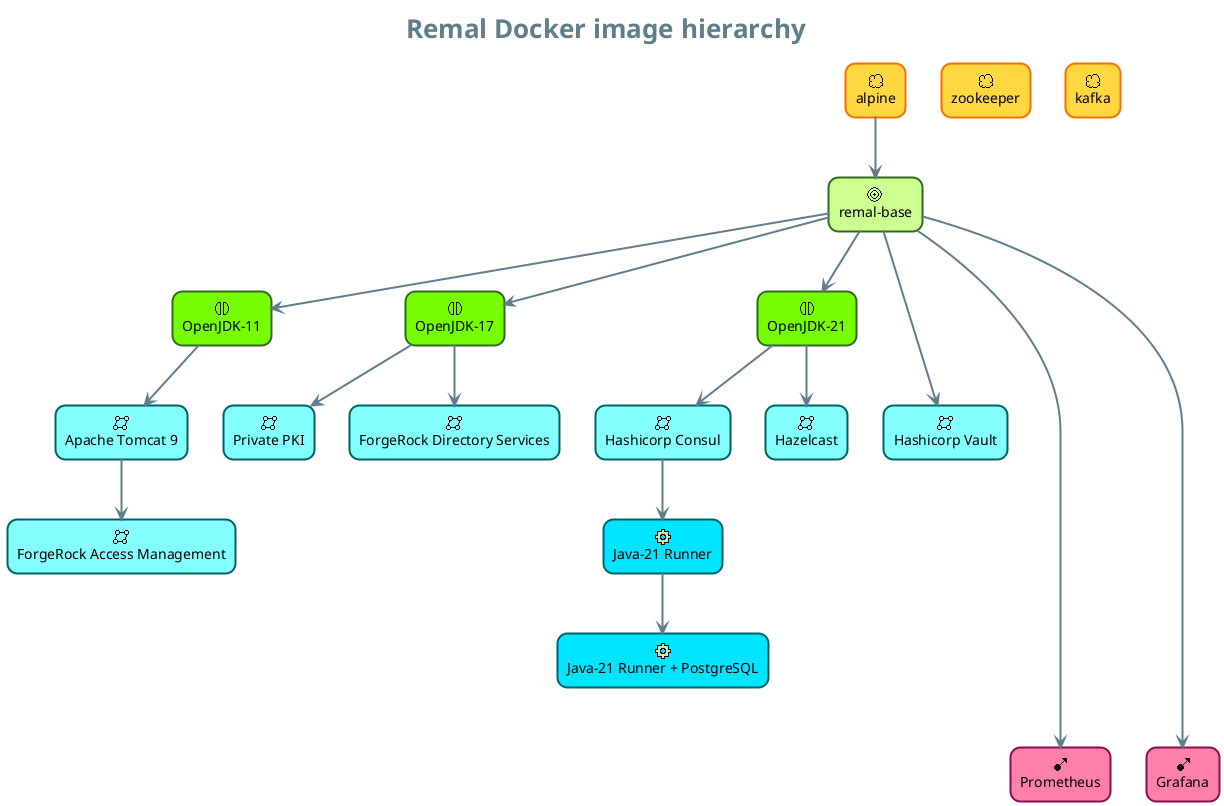 ' ******************************************************************************
' UML PlantUML diagram that shows the Remal Docker container hierarchy.
'
' Since : July 2023
' Author: Arnold Somogyi <arnold.somogyi@gmail.com>
'
' Copyright (c) 2020-2025 Remal Software and Arnold Somogyi All rights reserved
' ******************************************************************************
@startuml

<style>
  .STYLE_EXTERNAL {
    RoundCorner 20
    LineThickness 2
    LineColor #FF6F00
    BackgroundColor #FFD740
  }
  .STYLE_BASE {
    RoundCorner 20
    LineThickness 2
    LineColor #33691E
    BackgroundColor #CCFF90
  }
  .STYLE_CORE {
    RoundCorner 20
    LineThickness 2
    LineColor #33691E
    BackgroundColor #76FF03
  }
  .STYLE_INFRA {
    RoundCorner 20
    LineThickness 2
    LineColor #006064
    BackgroundColor #84FFFF
  }
  .STYLE_APP {
    RoundCorner 20
    LineThickness 2
    LineColor #006064
    BackgroundColor #00E5FF
  }
  .STYLE_MONITOR {
    RoundCorner 20
    LineThickness 2
    LineColor #880E4F
    BackgroundColor #FF80AB
  }
</style>

skinparam ArrowThickness 2
skinparam ArrowColor #607D8B

skinparam titleFontSize 26
skinparam titleFontColor #607D8B
skinparam titleBackgroundColor #FFFFFF
skinparam titleFontStyle bold

title **Remal Docker image hierarchy**

sprite $EXTERNAL_IMAGE jar:archimate/meaning
sprite $BASE_IMAGE     jar:archimate/goal
sprite $CORE_IMAGE     jar:archimate/interaction
sprite $INFRA_IMAGE    jar:archimate/network
sprite $APP_IMAGE      jar:archimate/physical-equipment
sprite $MONITOR_IMAGE  jar:archimate/assignment

rectangle "alpine"                       as alpine          <<$EXTERNAL_IMAGE>> <<STYLE_EXTERNAL>>
rectangle "zookeeper"                    as zookeeper       <<$EXTERNAL_IMAGE>> <<STYLE_EXTERNAL>>
rectangle "kafka"                        as kafka           <<$EXTERNAL_IMAGE>> <<STYLE_EXTERNAL>>
rectangle "remal-base"                   as base            <<$BASE_IMAGE>>     <<STYLE_BASE>>
rectangle "OpenJDK-11"                   as java11          <<$CORE_IMAGE>>     <<STYLE_CORE>>
rectangle "OpenJDK-17"                   as java17          <<$CORE_IMAGE>>     <<STYLE_CORE>>
rectangle "OpenJDK-21"                   as java21          <<$CORE_IMAGE>>     <<STYLE_CORE>>
rectangle "Private PKI"                  as pki             <<$INFRA_IMAGE>>    <<STYLE_INFRA>>
rectangle "Apache Tomcat 9"              as tomcat9         <<$INFRA_IMAGE>>    <<STYLE_INFRA>>
rectangle "ForgeRock Directory Services" as ds              <<$INFRA_IMAGE>>    <<STYLE_INFRA>>
rectangle "ForgeRock Access Management"  as am              <<$INFRA_IMAGE>>    <<STYLE_INFRA>>
rectangle "Hashicorp Vault"              as vault           <<$INFRA_IMAGE>>    <<STYLE_INFRA>>
rectangle "Hashicorp Consul"             as consul          <<$INFRA_IMAGE>>    <<STYLE_INFRA>>
rectangle "Hashicorp Consul"             as consul          <<$INFRA_IMAGE>>    <<STYLE_INFRA>>
rectangle "Java-21 Runner"               as java_runner_21  <<$APP_IMAGE>>      <<STYLE_APP>>
rectangle "Java-21 Runner + PostgreSQL"  as java_runner_21p <<$APP_IMAGE>>      <<STYLE_APP>>
rectangle "Hazelcast"                    as hazelcast       <<$INFRA_IMAGE>>    <<STYLE_INFRA>>
rectangle "Prometheus"                   as prometheus      <<$MONITOR_IMAGE>>  <<STYLE_MONITOR>>
rectangle "Grafana"                      as grafana         <<$MONITOR_IMAGE>>  <<STYLE_MONITOR>>

alpine --> base
base --> java11
base --> java17
base --> java21
java17 --> pki
base ---> vault
base ------> prometheus
base ------> grafana
java11 --> tomcat9
java17 --> ds
java21 --> consul
java21 --> hazelcast
tomcat9 --> am
consul --> java_runner_21
java_runner_21 --> java_runner_21p

@enduml
